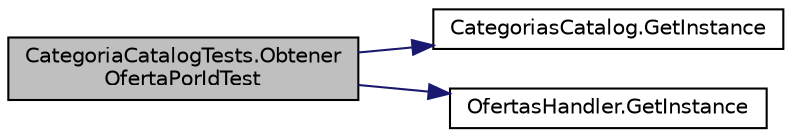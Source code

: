 digraph "CategoriaCatalogTests.ObtenerOfertaPorIdTest"
{
 // INTERACTIVE_SVG=YES
 // LATEX_PDF_SIZE
  edge [fontname="Helvetica",fontsize="10",labelfontname="Helvetica",labelfontsize="10"];
  node [fontname="Helvetica",fontsize="10",shape=record];
  rankdir="LR";
  Node1 [label="CategoriaCatalogTests.Obtener\lOfertaPorIdTest",height=0.2,width=0.4,color="black", fillcolor="grey75", style="filled", fontcolor="black",tooltip="Test para cuando se quiere obtener una oferta por su valor de id"];
  Node1 -> Node2 [color="midnightblue",fontsize="10",style="solid",fontname="Helvetica"];
  Node2 [label="CategoriasCatalog.GetInstance",height=0.2,width=0.4,color="black", fillcolor="white", style="filled",URL="$classCategoriasCatalog.html#a302075e15a1ea59afc7906baedf17942",tooltip="Método para obtener la instancia del catálogo de categorías."];
  Node1 -> Node3 [color="midnightblue",fontsize="10",style="solid",fontname="Helvetica"];
  Node3 [label="OfertasHandler.GetInstance",height=0.2,width=0.4,color="black", fillcolor="white", style="filled",URL="$classOfertasHandler.html#ae5ec8218485c0a9c560e34682404d229",tooltip="Método para obtener la instancia de la clase."];
}
